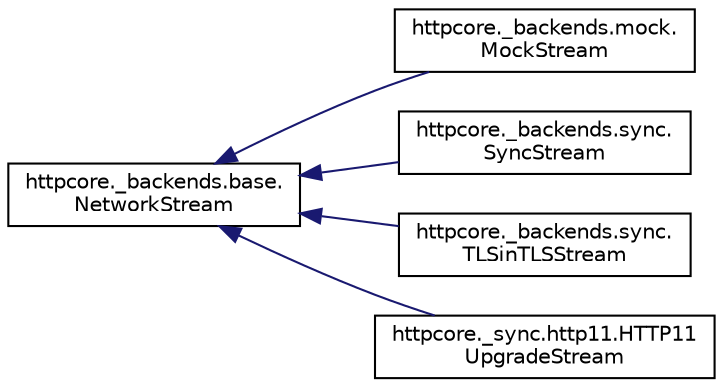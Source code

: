 digraph "Graphical Class Hierarchy"
{
 // LATEX_PDF_SIZE
  edge [fontname="Helvetica",fontsize="10",labelfontname="Helvetica",labelfontsize="10"];
  node [fontname="Helvetica",fontsize="10",shape=record];
  rankdir="LR";
  Node0 [label="httpcore._backends.base.\lNetworkStream",height=0.2,width=0.4,color="black", fillcolor="white", style="filled",URL="$classhttpcore_1_1__backends_1_1base_1_1NetworkStream.html",tooltip=" "];
  Node0 -> Node1 [dir="back",color="midnightblue",fontsize="10",style="solid",fontname="Helvetica"];
  Node1 [label="httpcore._backends.mock.\lMockStream",height=0.2,width=0.4,color="black", fillcolor="white", style="filled",URL="$classhttpcore_1_1__backends_1_1mock_1_1MockStream.html",tooltip=" "];
  Node0 -> Node2 [dir="back",color="midnightblue",fontsize="10",style="solid",fontname="Helvetica"];
  Node2 [label="httpcore._backends.sync.\lSyncStream",height=0.2,width=0.4,color="black", fillcolor="white", style="filled",URL="$classhttpcore_1_1__backends_1_1sync_1_1SyncStream.html",tooltip=" "];
  Node0 -> Node3 [dir="back",color="midnightblue",fontsize="10",style="solid",fontname="Helvetica"];
  Node3 [label="httpcore._backends.sync.\lTLSinTLSStream",height=0.2,width=0.4,color="black", fillcolor="white", style="filled",URL="$classhttpcore_1_1__backends_1_1sync_1_1TLSinTLSStream.html",tooltip=" "];
  Node0 -> Node4 [dir="back",color="midnightblue",fontsize="10",style="solid",fontname="Helvetica"];
  Node4 [label="httpcore._sync.http11.HTTP11\lUpgradeStream",height=0.2,width=0.4,color="black", fillcolor="white", style="filled",URL="$classhttpcore_1_1__sync_1_1http11_1_1HTTP11UpgradeStream.html",tooltip=" "];
}
